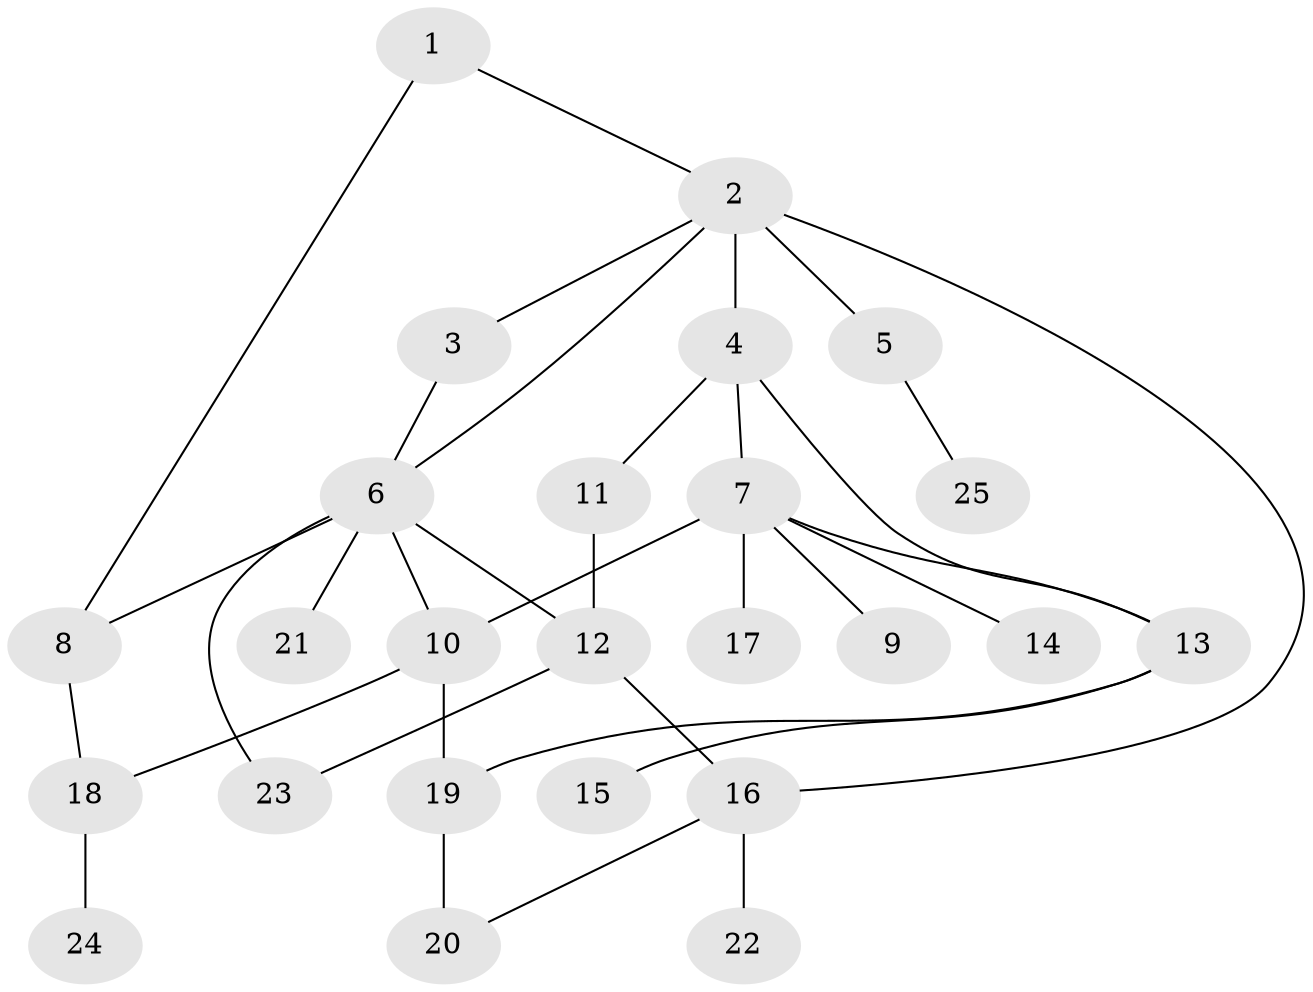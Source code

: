 // original degree distribution, {3: 0.24, 8: 0.02, 2: 0.26, 5: 0.02, 6: 0.04, 7: 0.02, 4: 0.08, 1: 0.32}
// Generated by graph-tools (version 1.1) at 2025/34/03/09/25 02:34:07]
// undirected, 25 vertices, 34 edges
graph export_dot {
graph [start="1"]
  node [color=gray90,style=filled];
  1;
  2;
  3;
  4;
  5;
  6;
  7;
  8;
  9;
  10;
  11;
  12;
  13;
  14;
  15;
  16;
  17;
  18;
  19;
  20;
  21;
  22;
  23;
  24;
  25;
  1 -- 2 [weight=1.0];
  1 -- 8 [weight=1.0];
  2 -- 3 [weight=1.0];
  2 -- 4 [weight=1.0];
  2 -- 5 [weight=2.0];
  2 -- 6 [weight=1.0];
  2 -- 16 [weight=1.0];
  3 -- 6 [weight=1.0];
  4 -- 7 [weight=1.0];
  4 -- 11 [weight=1.0];
  4 -- 13 [weight=1.0];
  5 -- 25 [weight=1.0];
  6 -- 8 [weight=2.0];
  6 -- 10 [weight=1.0];
  6 -- 12 [weight=1.0];
  6 -- 21 [weight=1.0];
  6 -- 23 [weight=1.0];
  7 -- 9 [weight=1.0];
  7 -- 10 [weight=1.0];
  7 -- 13 [weight=1.0];
  7 -- 14 [weight=1.0];
  7 -- 17 [weight=1.0];
  8 -- 18 [weight=1.0];
  10 -- 18 [weight=1.0];
  10 -- 19 [weight=1.0];
  11 -- 12 [weight=1.0];
  12 -- 16 [weight=3.0];
  12 -- 23 [weight=1.0];
  13 -- 15 [weight=1.0];
  13 -- 19 [weight=1.0];
  16 -- 20 [weight=1.0];
  16 -- 22 [weight=1.0];
  18 -- 24 [weight=1.0];
  19 -- 20 [weight=2.0];
}
